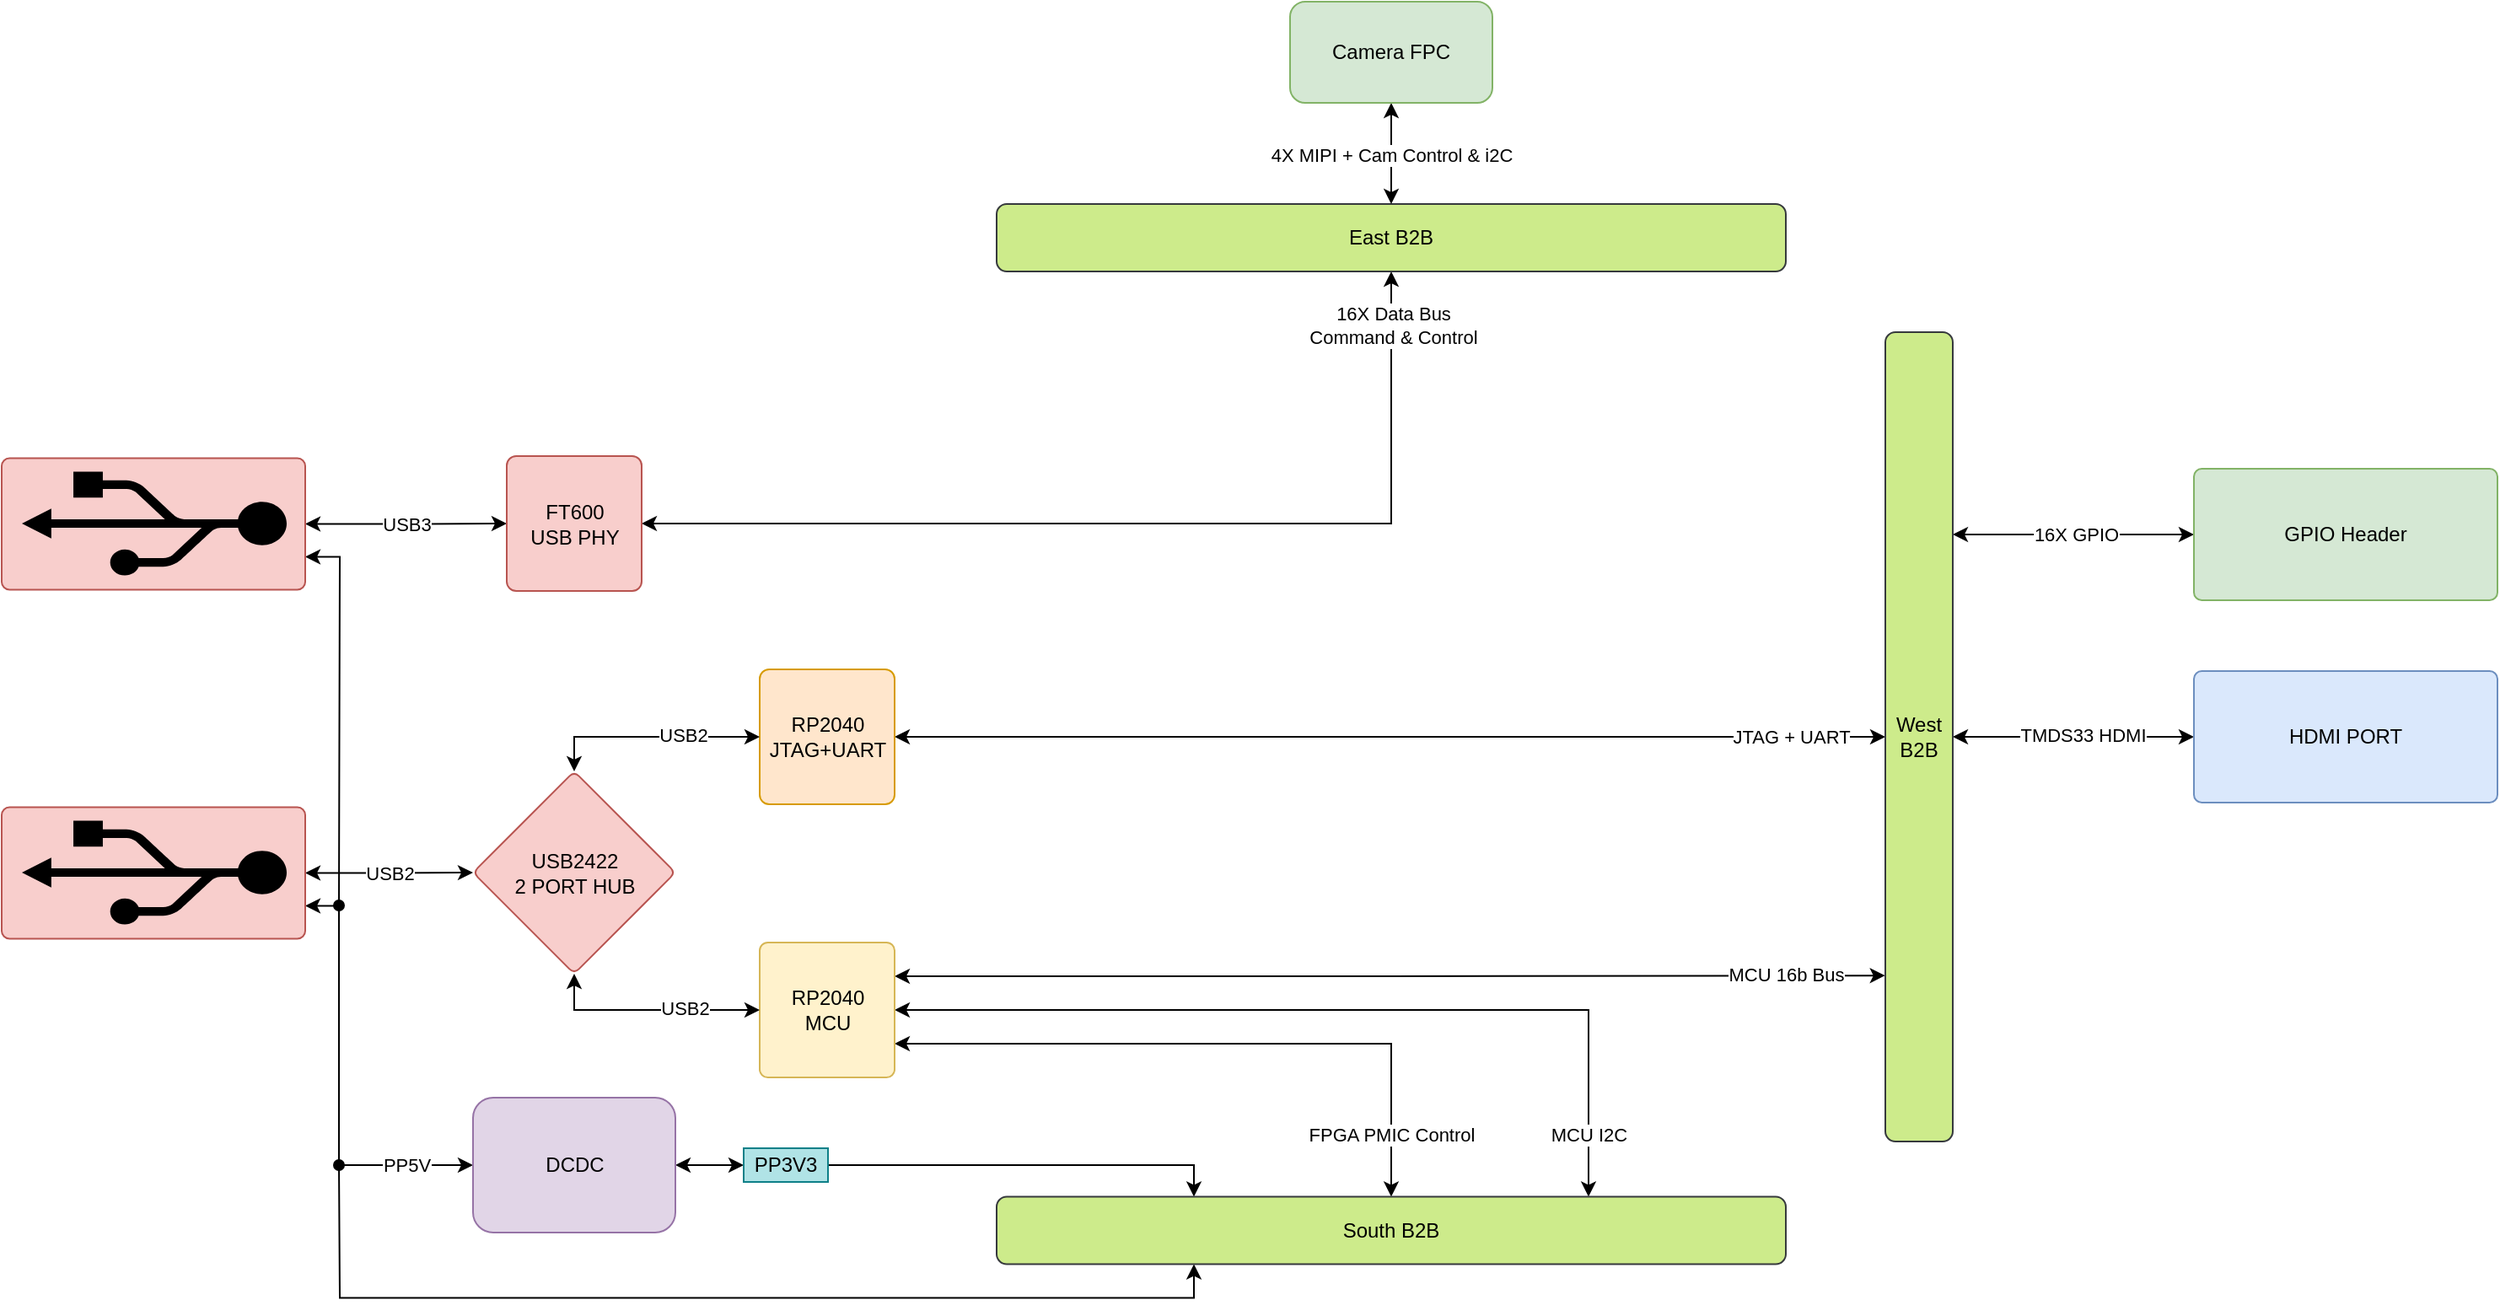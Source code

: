 <mxfile version="18.0.1" type="device"><diagram id="_WetBatWXkoiqY08FT-8" name="Main Module Architecture"><mxGraphModel dx="1996" dy="1201" grid="1" gridSize="10" guides="1" tooltips="1" connect="1" arrows="1" fold="1" page="1" pageScale="1" pageWidth="1654" pageHeight="1169" math="0" shadow="0"><root><mxCell id="0"/><mxCell id="1" parent="0"/><mxCell id="7Hsr9Hb0eqppv2ply8Af-35" style="edgeStyle=orthogonalEdgeStyle;rounded=0;orthogonalLoop=1;jettySize=auto;html=1;exitX=1;exitY=0.5;exitDx=0;exitDy=0;entryX=0;entryY=0.5;entryDx=0;entryDy=0;startArrow=classic;startFill=1;endArrow=classic;endFill=1;" edge="1" parent="1" source="kN1JXJ43YmCd8Z7ZRme0-3" target="7Hsr9Hb0eqppv2ply8Af-11"><mxGeometry relative="1" as="geometry"/></mxCell><mxCell id="7Hsr9Hb0eqppv2ply8Af-50" value="JTAG + UART" style="edgeLabel;html=1;align=center;verticalAlign=middle;resizable=0;points=[];" vertex="1" connectable="0" parent="7Hsr9Hb0eqppv2ply8Af-35"><mxGeometry x="0.81" relative="1" as="geometry"><mxPoint as="offset"/></mxGeometry></mxCell><mxCell id="kN1JXJ43YmCd8Z7ZRme0-3" value="RP2040&lt;br&gt;JTAG+UART" style="whiteSpace=wrap;html=1;aspect=fixed;fillColor=#ffe6cc;strokeColor=#d79b00;rounded=1;arcSize=7;" parent="1" vertex="1"><mxGeometry x="569.5" y="546" width="80" height="80" as="geometry"/></mxCell><mxCell id="7Hsr9Hb0eqppv2ply8Af-33" style="edgeStyle=orthogonalEdgeStyle;rounded=0;orthogonalLoop=1;jettySize=auto;html=1;exitX=1;exitY=0.75;exitDx=0;exitDy=0;entryX=0.5;entryY=0;entryDx=0;entryDy=0;startArrow=classic;startFill=1;endArrow=classic;endFill=1;" edge="1" parent="1" source="kN1JXJ43YmCd8Z7ZRme0-9" target="7Hsr9Hb0eqppv2ply8Af-12"><mxGeometry relative="1" as="geometry"/></mxCell><mxCell id="7Hsr9Hb0eqppv2ply8Af-43" value="FPGA PMIC Control" style="edgeLabel;html=1;align=center;verticalAlign=middle;resizable=0;points=[];" vertex="1" connectable="0" parent="7Hsr9Hb0eqppv2ply8Af-33"><mxGeometry x="0.807" relative="1" as="geometry"><mxPoint as="offset"/></mxGeometry></mxCell><mxCell id="7Hsr9Hb0eqppv2ply8Af-46" style="edgeStyle=orthogonalEdgeStyle;rounded=0;orthogonalLoop=1;jettySize=auto;html=1;exitX=1;exitY=0.25;exitDx=0;exitDy=0;entryX=-0.003;entryY=0.795;entryDx=0;entryDy=0;entryPerimeter=0;startArrow=classic;startFill=1;endArrow=classic;endFill=1;" edge="1" parent="1" source="kN1JXJ43YmCd8Z7ZRme0-9" target="7Hsr9Hb0eqppv2ply8Af-11"><mxGeometry relative="1" as="geometry"/></mxCell><mxCell id="7Hsr9Hb0eqppv2ply8Af-49" value="MCU 16b Bus" style="edgeLabel;html=1;align=center;verticalAlign=middle;resizable=0;points=[];" vertex="1" connectable="0" parent="7Hsr9Hb0eqppv2ply8Af-46"><mxGeometry x="0.842" relative="1" as="geometry"><mxPoint x="-13" y="-1" as="offset"/></mxGeometry></mxCell><mxCell id="7Hsr9Hb0eqppv2ply8Af-47" style="edgeStyle=orthogonalEdgeStyle;rounded=0;orthogonalLoop=1;jettySize=auto;html=1;exitX=1;exitY=0.5;exitDx=0;exitDy=0;entryX=0.75;entryY=0;entryDx=0;entryDy=0;startArrow=classic;startFill=1;endArrow=classic;endFill=1;" edge="1" parent="1" source="kN1JXJ43YmCd8Z7ZRme0-9" target="7Hsr9Hb0eqppv2ply8Af-12"><mxGeometry relative="1" as="geometry"/></mxCell><mxCell id="7Hsr9Hb0eqppv2ply8Af-48" value="MCU I2C" style="edgeLabel;html=1;align=center;verticalAlign=middle;resizable=0;points=[];" vertex="1" connectable="0" parent="7Hsr9Hb0eqppv2ply8Af-47"><mxGeometry x="0.857" relative="1" as="geometry"><mxPoint as="offset"/></mxGeometry></mxCell><mxCell id="kN1JXJ43YmCd8Z7ZRme0-9" value="RP2040&lt;br&gt;MCU" style="whiteSpace=wrap;html=1;aspect=fixed;fillColor=#fff2cc;strokeColor=#d6b656;rounded=1;arcSize=6;" parent="1" vertex="1"><mxGeometry x="569.5" y="708" width="80" height="80" as="geometry"/></mxCell><mxCell id="7Hsr9Hb0eqppv2ply8Af-5" style="edgeStyle=orthogonalEdgeStyle;rounded=0;orthogonalLoop=1;jettySize=auto;html=1;exitX=0.5;exitY=0;exitDx=0;exitDy=0;entryX=0;entryY=0.5;entryDx=0;entryDy=0;startArrow=classic;startFill=1;" edge="1" parent="1" source="kN1JXJ43YmCd8Z7ZRme0-27" target="kN1JXJ43YmCd8Z7ZRme0-3"><mxGeometry relative="1" as="geometry"/></mxCell><mxCell id="7Hsr9Hb0eqppv2ply8Af-55" value="USB2" style="edgeLabel;html=1;align=center;verticalAlign=middle;resizable=0;points=[];" vertex="1" connectable="0" parent="7Hsr9Hb0eqppv2ply8Af-5"><mxGeometry x="0.298" y="1" relative="1" as="geometry"><mxPoint as="offset"/></mxGeometry></mxCell><mxCell id="7Hsr9Hb0eqppv2ply8Af-6" style="edgeStyle=orthogonalEdgeStyle;rounded=0;orthogonalLoop=1;jettySize=auto;html=1;exitX=0.5;exitY=1;exitDx=0;exitDy=0;entryX=0;entryY=0.5;entryDx=0;entryDy=0;startArrow=classic;startFill=1;" edge="1" parent="1" source="kN1JXJ43YmCd8Z7ZRme0-27" target="kN1JXJ43YmCd8Z7ZRme0-9"><mxGeometry relative="1" as="geometry"/></mxCell><mxCell id="7Hsr9Hb0eqppv2ply8Af-56" value="USB2" style="edgeLabel;html=1;align=center;verticalAlign=middle;resizable=0;points=[];" vertex="1" connectable="0" parent="7Hsr9Hb0eqppv2ply8Af-6"><mxGeometry x="0.319" y="1" relative="1" as="geometry"><mxPoint as="offset"/></mxGeometry></mxCell><mxCell id="kN1JXJ43YmCd8Z7ZRme0-27" value="USB2422&lt;br&gt;2 PORT HUB" style="rhombus;whiteSpace=wrap;html=1;fillColor=#f8cecc;strokeColor=#b85450;rounded=1;arcSize=8;" parent="1" vertex="1"><mxGeometry x="399.5" y="606.5" width="120" height="120" as="geometry"/></mxCell><mxCell id="7Hsr9Hb0eqppv2ply8Af-8" style="edgeStyle=orthogonalEdgeStyle;rounded=0;orthogonalLoop=1;jettySize=auto;html=1;exitX=1;exitY=0.5;exitDx=0;exitDy=0;entryX=0;entryY=0.5;entryDx=0;entryDy=0;startArrow=classic;startFill=1;" edge="1" parent="1" source="kN1JXJ43YmCd8Z7ZRme0-45" target="7Hsr9Hb0eqppv2ply8Af-7"><mxGeometry relative="1" as="geometry"/></mxCell><mxCell id="7Hsr9Hb0eqppv2ply8Af-9" value="USB3" style="edgeLabel;html=1;align=center;verticalAlign=middle;resizable=0;points=[];" vertex="1" connectable="0" parent="7Hsr9Hb0eqppv2ply8Af-8"><mxGeometry x="0.107" y="2" relative="1" as="geometry"><mxPoint x="-6" y="2" as="offset"/></mxGeometry></mxCell><mxCell id="7Hsr9Hb0eqppv2ply8Af-22" style="edgeStyle=orthogonalEdgeStyle;rounded=0;orthogonalLoop=1;jettySize=auto;html=1;exitX=1;exitY=0.75;exitDx=0;exitDy=0;startArrow=classic;startFill=1;endArrow=oval;endFill=1;" edge="1" parent="1" source="kN1JXJ43YmCd8Z7ZRme0-45"><mxGeometry relative="1" as="geometry"><mxPoint x="320" y="686" as="targetPoint"/><mxPoint x="290" y="475.25" as="sourcePoint"/></mxGeometry></mxCell><mxCell id="kN1JXJ43YmCd8Z7ZRme0-45" value="" style="rounded=1;whiteSpace=wrap;html=1;fillColor=#f8cecc;strokeColor=#b85450;arcSize=6;" parent="1" vertex="1"><mxGeometry x="120" y="420.75" width="180" height="78" as="geometry"/></mxCell><mxCell id="kN1JXJ43YmCd8Z7ZRme0-46" value="" style="shape=mxgraph.signs.tech.usb;html=1;pointerEvents=1;fillColor=#000000;strokeColor=none;verticalLabelPosition=bottom;verticalAlign=top;align=center;rotation=-90;" parent="1" vertex="1"><mxGeometry x="179.75" y="381" width="61.5" height="157" as="geometry"/></mxCell><mxCell id="7Hsr9Hb0eqppv2ply8Af-3" style="edgeStyle=orthogonalEdgeStyle;rounded=0;orthogonalLoop=1;jettySize=auto;html=1;exitX=1;exitY=0.5;exitDx=0;exitDy=0;entryX=0;entryY=0.5;entryDx=0;entryDy=0;startArrow=classic;startFill=1;" edge="1" parent="1" source="7Hsr9Hb0eqppv2ply8Af-1" target="kN1JXJ43YmCd8Z7ZRme0-27"><mxGeometry relative="1" as="geometry"/></mxCell><mxCell id="7Hsr9Hb0eqppv2ply8Af-4" value="USB2" style="edgeLabel;html=1;align=center;verticalAlign=middle;resizable=0;points=[];" vertex="1" connectable="0" parent="7Hsr9Hb0eqppv2ply8Af-3"><mxGeometry x="0.166" relative="1" as="geometry"><mxPoint x="-8" as="offset"/></mxGeometry></mxCell><mxCell id="7Hsr9Hb0eqppv2ply8Af-21" style="edgeStyle=orthogonalEdgeStyle;rounded=0;orthogonalLoop=1;jettySize=auto;html=1;exitX=1;exitY=0.75;exitDx=0;exitDy=0;entryX=0;entryY=0.5;entryDx=0;entryDy=0;startArrow=classic;startFill=1;" edge="1" parent="1" source="7Hsr9Hb0eqppv2ply8Af-1" target="7Hsr9Hb0eqppv2ply8Af-20"><mxGeometry relative="1" as="geometry"><Array as="points"><mxPoint x="320" y="686"/><mxPoint x="320" y="840"/></Array></mxGeometry></mxCell><mxCell id="7Hsr9Hb0eqppv2ply8Af-23" value="PP5V" style="edgeLabel;html=1;align=center;verticalAlign=middle;resizable=0;points=[];" vertex="1" connectable="0" parent="7Hsr9Hb0eqppv2ply8Af-21"><mxGeometry x="0.734" relative="1" as="geometry"><mxPoint x="-6" as="offset"/></mxGeometry></mxCell><mxCell id="7Hsr9Hb0eqppv2ply8Af-1" value="" style="rounded=1;whiteSpace=wrap;html=1;fillColor=#f8cecc;strokeColor=#b85450;arcSize=6;" vertex="1" parent="1"><mxGeometry x="120" y="627.75" width="180" height="78" as="geometry"/></mxCell><mxCell id="7Hsr9Hb0eqppv2ply8Af-2" value="" style="shape=mxgraph.signs.tech.usb;html=1;pointerEvents=1;fillColor=#000000;strokeColor=none;verticalLabelPosition=bottom;verticalAlign=top;align=center;rotation=-90;" vertex="1" parent="1"><mxGeometry x="179.75" y="588" width="61.5" height="157" as="geometry"/></mxCell><mxCell id="7Hsr9Hb0eqppv2ply8Af-37" style="edgeStyle=orthogonalEdgeStyle;rounded=0;orthogonalLoop=1;jettySize=auto;html=1;exitX=1;exitY=0.5;exitDx=0;exitDy=0;entryX=0.5;entryY=1;entryDx=0;entryDy=0;startArrow=classic;startFill=1;endArrow=classic;endFill=1;" edge="1" parent="1" source="7Hsr9Hb0eqppv2ply8Af-7" target="7Hsr9Hb0eqppv2ply8Af-14"><mxGeometry relative="1" as="geometry"/></mxCell><mxCell id="7Hsr9Hb0eqppv2ply8Af-54" value="16X Data Bus&lt;br&gt;Command &amp;amp; Control" style="edgeLabel;html=1;align=center;verticalAlign=middle;resizable=0;points=[];" vertex="1" connectable="0" parent="7Hsr9Hb0eqppv2ply8Af-37"><mxGeometry x="0.893" y="-1" relative="1" as="geometry"><mxPoint as="offset"/></mxGeometry></mxCell><mxCell id="7Hsr9Hb0eqppv2ply8Af-7" value="FT600&lt;br&gt;USB PHY" style="whiteSpace=wrap;html=1;aspect=fixed;fillColor=#f8cecc;strokeColor=#b85450;rounded=1;arcSize=7;" vertex="1" parent="1"><mxGeometry x="419.5" y="419.5" width="80" height="80" as="geometry"/></mxCell><mxCell id="7Hsr9Hb0eqppv2ply8Af-19" style="edgeStyle=orthogonalEdgeStyle;rounded=0;orthogonalLoop=1;jettySize=auto;html=1;exitX=1;exitY=0.5;exitDx=0;exitDy=0;entryX=0;entryY=0.5;entryDx=0;entryDy=0;startArrow=classic;startFill=1;" edge="1" parent="1" source="7Hsr9Hb0eqppv2ply8Af-11" target="7Hsr9Hb0eqppv2ply8Af-16"><mxGeometry relative="1" as="geometry"/></mxCell><mxCell id="7Hsr9Hb0eqppv2ply8Af-51" value="TMDS33 HDMI" style="edgeLabel;html=1;align=center;verticalAlign=middle;resizable=0;points=[];" vertex="1" connectable="0" parent="7Hsr9Hb0eqppv2ply8Af-19"><mxGeometry x="0.071" y="1" relative="1" as="geometry"><mxPoint as="offset"/></mxGeometry></mxCell><mxCell id="7Hsr9Hb0eqppv2ply8Af-42" style="edgeStyle=orthogonalEdgeStyle;rounded=0;orthogonalLoop=1;jettySize=auto;html=1;exitX=1;exitY=0.25;exitDx=0;exitDy=0;entryX=0;entryY=0.5;entryDx=0;entryDy=0;startArrow=classic;startFill=1;endArrow=classic;endFill=1;" edge="1" parent="1" source="7Hsr9Hb0eqppv2ply8Af-11" target="7Hsr9Hb0eqppv2ply8Af-41"><mxGeometry relative="1" as="geometry"/></mxCell><mxCell id="7Hsr9Hb0eqppv2ply8Af-52" value="16X GPIO" style="edgeLabel;html=1;align=center;verticalAlign=middle;resizable=0;points=[];" vertex="1" connectable="0" parent="7Hsr9Hb0eqppv2ply8Af-42"><mxGeometry x="0.116" relative="1" as="geometry"><mxPoint x="-7" as="offset"/></mxGeometry></mxCell><mxCell id="7Hsr9Hb0eqppv2ply8Af-11" value="West B2B" style="rounded=1;whiteSpace=wrap;html=1;fillColor=#cdeb8b;strokeColor=#36393d;" vertex="1" parent="1"><mxGeometry x="1237" y="346" width="40" height="480" as="geometry"/></mxCell><mxCell id="7Hsr9Hb0eqppv2ply8Af-31" style="edgeStyle=orthogonalEdgeStyle;rounded=0;orthogonalLoop=1;jettySize=auto;html=1;exitX=0.25;exitY=1;exitDx=0;exitDy=0;startArrow=classic;startFill=1;endArrow=oval;endFill=1;" edge="1" parent="1" source="7Hsr9Hb0eqppv2ply8Af-12"><mxGeometry relative="1" as="geometry"><mxPoint x="320" y="840" as="targetPoint"/></mxGeometry></mxCell><mxCell id="7Hsr9Hb0eqppv2ply8Af-32" style="edgeStyle=orthogonalEdgeStyle;rounded=0;orthogonalLoop=1;jettySize=auto;html=1;exitX=0.25;exitY=0;exitDx=0;exitDy=0;entryX=1;entryY=0.5;entryDx=0;entryDy=0;startArrow=classic;startFill=1;endArrow=none;endFill=0;" edge="1" parent="1" source="7Hsr9Hb0eqppv2ply8Af-12" target="7Hsr9Hb0eqppv2ply8Af-27"><mxGeometry relative="1" as="geometry"><Array as="points"><mxPoint x="827" y="840"/></Array></mxGeometry></mxCell><mxCell id="7Hsr9Hb0eqppv2ply8Af-12" value="South B2B" style="rounded=1;whiteSpace=wrap;html=1;fillColor=#cdeb8b;strokeColor=#36393d;" vertex="1" parent="1"><mxGeometry x="710" y="858.75" width="468" height="40" as="geometry"/></mxCell><mxCell id="7Hsr9Hb0eqppv2ply8Af-14" value="East B2B" style="rounded=1;whiteSpace=wrap;html=1;fillColor=#cdeb8b;strokeColor=#36393d;" vertex="1" parent="1"><mxGeometry x="710" y="270" width="468" height="40" as="geometry"/></mxCell><mxCell id="7Hsr9Hb0eqppv2ply8Af-16" value="HDMI PORT" style="rounded=1;whiteSpace=wrap;html=1;fillColor=#dae8fc;strokeColor=#6c8ebf;arcSize=6;" vertex="1" parent="1"><mxGeometry x="1420" y="547" width="180" height="78" as="geometry"/></mxCell><mxCell id="7Hsr9Hb0eqppv2ply8Af-28" style="edgeStyle=orthogonalEdgeStyle;rounded=0;orthogonalLoop=1;jettySize=auto;html=1;exitX=1;exitY=0.5;exitDx=0;exitDy=0;entryX=0;entryY=0.5;entryDx=0;entryDy=0;startArrow=classic;startFill=1;endArrow=classic;endFill=1;" edge="1" parent="1" source="7Hsr9Hb0eqppv2ply8Af-20" target="7Hsr9Hb0eqppv2ply8Af-27"><mxGeometry relative="1" as="geometry"/></mxCell><mxCell id="7Hsr9Hb0eqppv2ply8Af-20" value="DCDC" style="rounded=1;whiteSpace=wrap;html=1;fillColor=#e1d5e7;strokeColor=#9673a6;" vertex="1" parent="1"><mxGeometry x="399.5" y="800" width="120" height="80" as="geometry"/></mxCell><mxCell id="7Hsr9Hb0eqppv2ply8Af-27" value="PP3V3" style="rounded=0;whiteSpace=wrap;html=1;fillColor=#b0e3e6;strokeColor=#0e8088;" vertex="1" parent="1"><mxGeometry x="560" y="830" width="50" height="20" as="geometry"/></mxCell><mxCell id="7Hsr9Hb0eqppv2ply8Af-39" style="edgeStyle=orthogonalEdgeStyle;rounded=0;orthogonalLoop=1;jettySize=auto;html=1;exitX=0.5;exitY=1;exitDx=0;exitDy=0;entryX=0.5;entryY=0;entryDx=0;entryDy=0;startArrow=classic;startFill=1;endArrow=classic;endFill=1;" edge="1" parent="1" source="7Hsr9Hb0eqppv2ply8Af-38" target="7Hsr9Hb0eqppv2ply8Af-14"><mxGeometry relative="1" as="geometry"/></mxCell><mxCell id="7Hsr9Hb0eqppv2ply8Af-53" value="4X MIPI + Cam Control &amp;amp; i2C" style="edgeLabel;html=1;align=center;verticalAlign=middle;resizable=0;points=[];" vertex="1" connectable="0" parent="7Hsr9Hb0eqppv2ply8Af-39"><mxGeometry x="0.175" relative="1" as="geometry"><mxPoint y="-5" as="offset"/></mxGeometry></mxCell><mxCell id="7Hsr9Hb0eqppv2ply8Af-38" value="Camera FPC" style="rounded=1;whiteSpace=wrap;html=1;fillColor=#d5e8d4;strokeColor=#82b366;" vertex="1" parent="1"><mxGeometry x="884" y="150" width="120" height="60" as="geometry"/></mxCell><mxCell id="7Hsr9Hb0eqppv2ply8Af-41" value="GPIO Header" style="rounded=1;whiteSpace=wrap;html=1;fillColor=#d5e8d4;strokeColor=#82b366;arcSize=6;" vertex="1" parent="1"><mxGeometry x="1420" y="427" width="180" height="78" as="geometry"/></mxCell></root></mxGraphModel></diagram></mxfile>